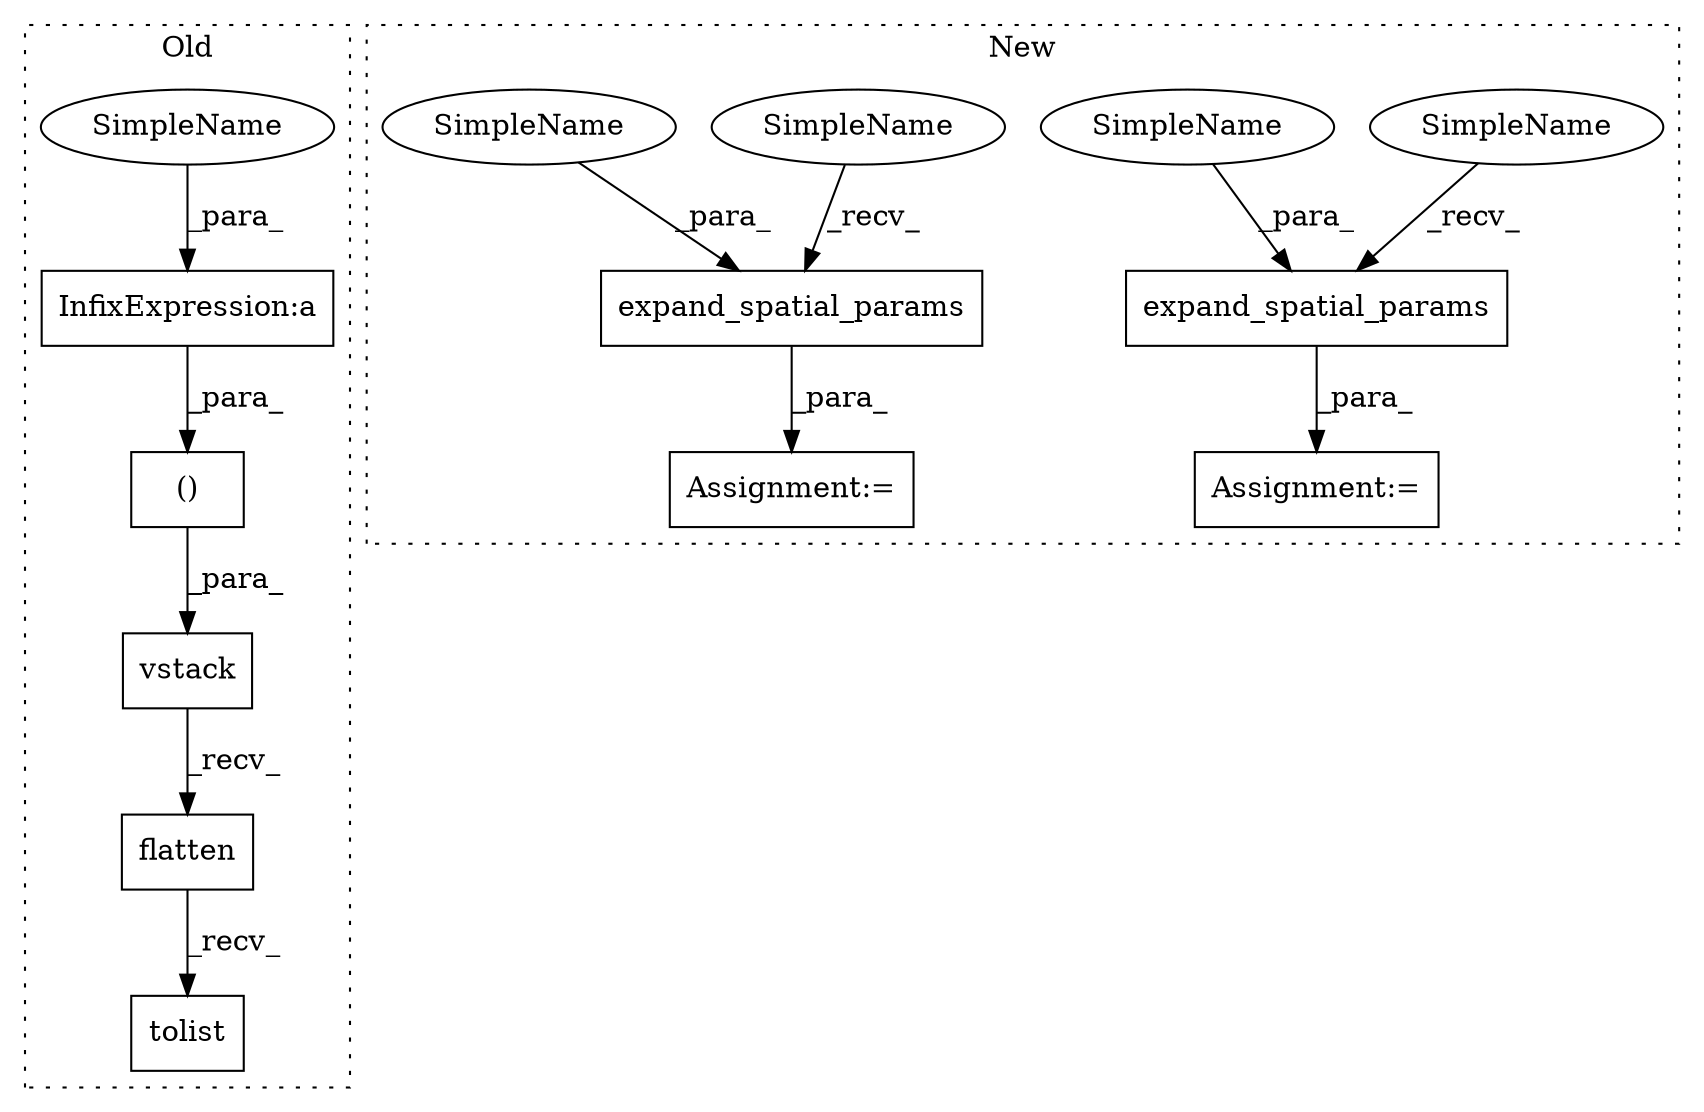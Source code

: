 digraph G {
subgraph cluster0 {
1 [label="tolist" a="32" s="5011" l="8" shape="box"];
3 [label="InfixExpression:a" a="27" s="4785" l="3" shape="box"];
4 [label="()" a="106" s="4757" l="105" shape="box"];
6 [label="flatten" a="32" s="4865" l="9" shape="box"];
7 [label="vstack" a="32" s="4745,4862" l="12,2" shape="box"];
10 [label="SimpleName" a="42" s="4788" l="12" shape="ellipse"];
label = "Old";
style="dotted";
}
subgraph cluster1 {
2 [label="expand_spatial_params" a="32" s="4912,4963" l="22,1" shape="box"];
5 [label="expand_spatial_params" a="32" s="5159,5207" l="22,1" shape="box"];
8 [label="Assignment:=" a="7" s="5147" l="1" shape="box"];
9 [label="Assignment:=" a="7" s="4981" l="1" shape="box"];
11 [label="SimpleName" a="42" s="5148" l="10" shape="ellipse"];
12 [label="SimpleName" a="42" s="4901" l="10" shape="ellipse"];
13 [label="SimpleName" a="42" s="4951" l="12" shape="ellipse"];
14 [label="SimpleName" a="42" s="5195" l="12" shape="ellipse"];
label = "New";
style="dotted";
}
2 -> 9 [label="_para_"];
3 -> 4 [label="_para_"];
4 -> 7 [label="_para_"];
5 -> 8 [label="_para_"];
6 -> 1 [label="_recv_"];
7 -> 6 [label="_recv_"];
10 -> 3 [label="_para_"];
11 -> 5 [label="_recv_"];
12 -> 2 [label="_recv_"];
13 -> 2 [label="_para_"];
14 -> 5 [label="_para_"];
}